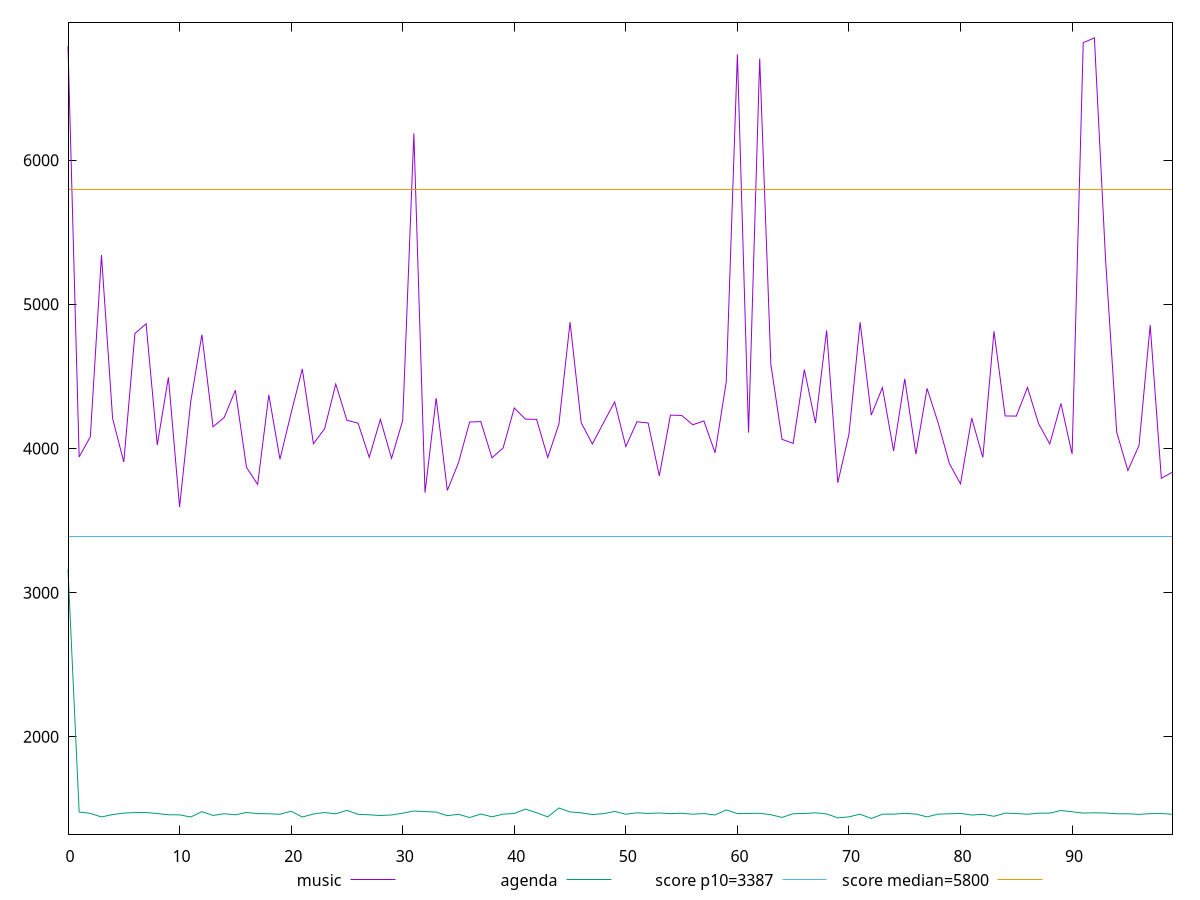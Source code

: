 reset

$music <<EOF
0 6792.547495857754
1 3941.6636300434393
2 4081.571536821286
3 5341.537239282047
4 4207.898403467971
5 3906.479645570429
6 4798.590670699964
7 4864.955992030141
8 4024.25068649511
9 4493.788259427294
10 3595.062430816327
11 4324.914888898684
12 4789.415860121599
13 4150.453977810305
14 4215.115065181163
15 4404.233766776718
16 3868.3546702774065
17 3751.0695522502797
18 4372.299490629552
19 3925.0824082968475
20 4246.740976578716
21 4552.0020130248595
22 4033.23303437468
23 4136.982459180317
24 4447.049118125556
25 4196.115523114101
26 4175.711685704422
27 3938.84677005922
28 4202.158865964895
29 3931.5769919313407
30 4194.793421479867
31 6185.670920380266
32 3693.9367699109735
33 4349.588825829582
34 3709.044609422316
35 3901.180702717411
36 4183.665158954556
37 4186.8134796201775
38 3935.371981667861
39 4003.7294014799613
40 4281.082048026747
41 4203.732504107215
42 4202.153263553164
43 3938.0194796543656
44 4168.767460121238
45 4876.597363311626
46 4178.816073723486
47 4031.3945105264584
48 4178.671394052372
49 4323.372086511361
50 4013.1879402135696
51 4185.789242008049
52 4176.946893097309
53 3810.4106209585725
54 4231.498647300856
55 4229.5082582587675
56 4164.849247707347
57 4190.976646626998
58 3969.9490721673737
59 4461.595415487781
60 6735.1185349296975
61 4110.4355583905235
62 6705.4095891293655
63 4583.525966866575
64 4063.7014782351816
65 4035.593667807789
66 4547.242978539097
67 4176.999907961405
68 4819.563826827215
69 3762.5906565591504
70 4099.12199790112
71 4876.061735695036
72 4231.675486942174
73 4422.903769565819
74 3983.3451787432596
75 4483.079406980686
76 3960.806806833278
77 4416.944217460809
78 4176.518603466804
79 3895.7524380081886
80 3754.892316364746
81 4210.667394307455
82 3938.4349606219193
83 4813.0634423001775
84 4225.81998724
85 4224.948274331079
86 4423.79019987199
87 4171.675158201501
88 4031.8071042234833
89 4312.426315757904
90 3961.3770091988063
91 6815.933705942292
92 6848.477617010189
93 5311.778534975027
94 4112.107077540815
95 3847.3839839360935
96 4021.317182097295
97 4856.136910713254
98 3793.3290255882084
99 3836.8233795224787
EOF

$agenda <<EOF
0 3160.079631723785
1 1478.1408000000001
2 1469.0688
3 1444.0551
4 1460.6009999999999
5 1470.8178
6 1474.443
7 1474.6889999999999
8 1467.777
9 1459.2882
10 1458.5234999999998
11 1443.6270000000002
12 1480.7391
13 1454.505
14 1466.4663
15 1458.8880000000001
16 1475.2863000000002
17 1467.1458
18 1466.0484000000001
19 1462.4904000000001
20 1483.92
21 1443.3822
22 1464.3681000000001
23 1474.893
24 1465.701
25 1489.7325
26 1462.2156
27 1458.972
28 1454.0913
29 1457.889
30 1470.0624
31 1485.1023
32 1481.3826000000001
33 1477.902
34 1452.8469
35 1462.6443
36 1439.844
37 1464.3951000000002
38 1445.1492
39 1463.2617
40 1468.0296
41 1498.675207636947
42 1473.5403000000001
43 1444.2587999999998
44 1506.075823834228
45 1478.9604
46 1472.5008
47 1460.9154
48 1466.8419000000001
49 1482.3809999999999
50 1463.0970000000002
51 1472.5383
52 1468.302
53 1471.4241
54 1466.8476
55 1469.6325000000002
56 1463.247
57 1467.5607
58 1457.7479999999998
59 1493.0064000000002
60 1467.228
61 1468.2702
62 1469.5832999999998
63 1459.38
64 1440.6399000000001
65 1466.3154
66 1468.122
67 1472.4483
68 1465.0518
69 1437.7086000000002
70 1444.5915
71 1463.2622999999999
72 1433.139
73 1463.1270000000002
74 1463.5575
75 1468.8063
76 1463.9897999999998
77 1444.761
78 1463.5512
79 1465.788
80 1468.7166
81 1457.4069000000002
82 1462.4835
83 1448.541
84 1470.3834
85 1468.035
86 1462.878
87 1470.0543
88 1470.828
89 1488.6015
90 1479.9114
91 1470.7113000000002
92 1472.8287
93 1471.1412
94 1466.1827999999998
95 1466.118
96 1461.9696000000001
97 1467.078
98 1467.6756
99 1462.659
EOF

set key outside below
set xrange [0:99]
set yrange [1324.8322276597962:6956.784389350392]
set trange [1324.8322276597962:6956.784389350392]
set terminal svg size 640, 520 enhanced background rgb 'white'
set output "reports/report_00030_2021-02-24T20-42-31.540Z/speed-index/comparison/line/0_vs_1.svg"

plot $music title "music" with line, \
     $agenda title "agenda" with line, \
     3387 title "score p10=3387", \
     5800 title "score median=5800"

reset
